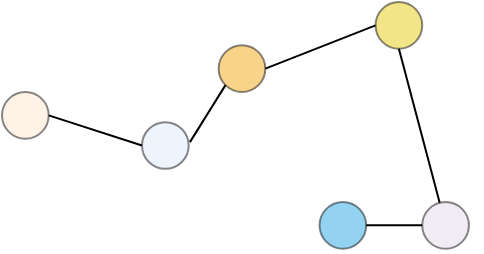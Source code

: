 <mxfile version="23.1.5" type="github">
  <diagram name="第 1 页" id="XgvN39BDH7xdbxzbFhD1">
    <mxGraphModel dx="960" dy="605" grid="1" gridSize="10" guides="1" tooltips="1" connect="1" arrows="1" fold="1" page="1" pageScale="1" pageWidth="827" pageHeight="1169" math="0" shadow="0">
      <root>
        <mxCell id="0" />
        <mxCell id="1" parent="0" />
        <mxCell id="E4i2guZdNF2sfasAK823-1" value="" style="group" vertex="1" connectable="0" parent="1">
          <mxGeometry x="520" y="200" width="240" height="125" as="geometry" />
        </mxCell>
        <mxCell id="E4i2guZdNF2sfasAK823-2" value="" style="ellipse;whiteSpace=wrap;html=1;aspect=fixed;strokeColor=default;fillColor=#ffe6cc;shadow=0;opacity=47;" vertex="1" parent="E4i2guZdNF2sfasAK823-1">
          <mxGeometry y="45" width="23.346" height="23.346" as="geometry" />
        </mxCell>
        <mxCell id="E4i2guZdNF2sfasAK823-4" value="" style="ellipse;whiteSpace=wrap;html=1;aspect=fixed;strokeColor=default;fillColor=#dae8fc;shadow=0;opacity=47;" vertex="1" parent="E4i2guZdNF2sfasAK823-1">
          <mxGeometry x="70.001" y="60.07" width="23.346" height="23.346" as="geometry" />
        </mxCell>
        <mxCell id="E4i2guZdNF2sfasAK823-5" value="" style="ellipse;whiteSpace=wrap;html=1;aspect=fixed;strokeColor=default;fillColor=#f0a30a;shadow=0;opacity=47;fontColor=#000000;" vertex="1" parent="E4i2guZdNF2sfasAK823-1">
          <mxGeometry x="108.324" y="21.65" width="23.346" height="23.346" as="geometry" />
        </mxCell>
        <mxCell id="E4i2guZdNF2sfasAK823-7" value="" style="ellipse;whiteSpace=wrap;html=1;aspect=fixed;strokeColor=default;fillColor=#e3c800;shadow=0;opacity=47;fontColor=#000000;" vertex="1" parent="E4i2guZdNF2sfasAK823-1">
          <mxGeometry x="186.77" width="23.346" height="23.346" as="geometry" />
        </mxCell>
        <mxCell id="E4i2guZdNF2sfasAK823-9" value="" style="ellipse;whiteSpace=wrap;html=1;aspect=fixed;strokeColor=default;fillColor=#e1d5e7;shadow=0;opacity=47;" vertex="1" parent="E4i2guZdNF2sfasAK823-1">
          <mxGeometry x="210.117" y="100" width="23.346" height="23.346" as="geometry" />
        </mxCell>
        <mxCell id="E4i2guZdNF2sfasAK823-10" value="" style="ellipse;whiteSpace=wrap;html=1;aspect=fixed;strokeColor=default;fillColor=#1ba1e2;shadow=0;opacity=47;fontColor=#ffffff;" vertex="1" parent="E4i2guZdNF2sfasAK823-1">
          <mxGeometry x="158.755" y="100" width="23.346" height="23.346" as="geometry" />
        </mxCell>
        <mxCell id="E4i2guZdNF2sfasAK823-12" value="" style="endArrow=none;html=1;rounded=0;entryX=0;entryY=1;entryDx=0;entryDy=0;" edge="1" parent="E4i2guZdNF2sfasAK823-1" target="E4i2guZdNF2sfasAK823-5">
          <mxGeometry width="50" height="50" relative="1" as="geometry">
            <mxPoint x="93.97" y="70.07" as="sourcePoint" />
            <mxPoint x="120.113" y="59.997" as="targetPoint" />
          </mxGeometry>
        </mxCell>
        <mxCell id="E4i2guZdNF2sfasAK823-19" value="" style="endArrow=none;html=1;rounded=0;entryX=0;entryY=0.5;entryDx=0;entryDy=0;exitX=1;exitY=0.5;exitDx=0;exitDy=0;" edge="1" parent="E4i2guZdNF2sfasAK823-1" source="E4i2guZdNF2sfasAK823-10" target="E4i2guZdNF2sfasAK823-9">
          <mxGeometry width="50" height="50" relative="1" as="geometry">
            <mxPoint x="168.093" y="125" as="sourcePoint" />
            <mxPoint x="-168.093" y="145" as="targetPoint" />
          </mxGeometry>
        </mxCell>
        <mxCell id="E4i2guZdNF2sfasAK823-25" value="" style="endArrow=none;html=1;rounded=0;entryX=0;entryY=0.5;entryDx=0;entryDy=0;exitX=1;exitY=0.5;exitDx=0;exitDy=0;" edge="1" parent="E4i2guZdNF2sfasAK823-1" source="E4i2guZdNF2sfasAK823-2" target="E4i2guZdNF2sfasAK823-4">
          <mxGeometry width="50" height="50" relative="1" as="geometry">
            <mxPoint x="-130" y="140" as="sourcePoint" />
            <mxPoint x="-80" y="90" as="targetPoint" />
          </mxGeometry>
        </mxCell>
        <mxCell id="E4i2guZdNF2sfasAK823-26" value="" style="endArrow=none;html=1;rounded=0;entryX=0;entryY=0.5;entryDx=0;entryDy=0;exitX=1;exitY=0.5;exitDx=0;exitDy=0;" edge="1" parent="E4i2guZdNF2sfasAK823-1" source="E4i2guZdNF2sfasAK823-5" target="E4i2guZdNF2sfasAK823-7">
          <mxGeometry width="50" height="50" relative="1" as="geometry">
            <mxPoint x="-130" y="140" as="sourcePoint" />
            <mxPoint x="-80" y="90" as="targetPoint" />
          </mxGeometry>
        </mxCell>
        <mxCell id="E4i2guZdNF2sfasAK823-27" value="" style="endArrow=none;html=1;rounded=0;entryX=0.5;entryY=1;entryDx=0;entryDy=0;" edge="1" parent="E4i2guZdNF2sfasAK823-1" source="E4i2guZdNF2sfasAK823-9" target="E4i2guZdNF2sfasAK823-7">
          <mxGeometry width="50" height="50" relative="1" as="geometry">
            <mxPoint x="-130" y="140" as="sourcePoint" />
            <mxPoint x="-80" y="90" as="targetPoint" />
          </mxGeometry>
        </mxCell>
      </root>
    </mxGraphModel>
  </diagram>
</mxfile>
